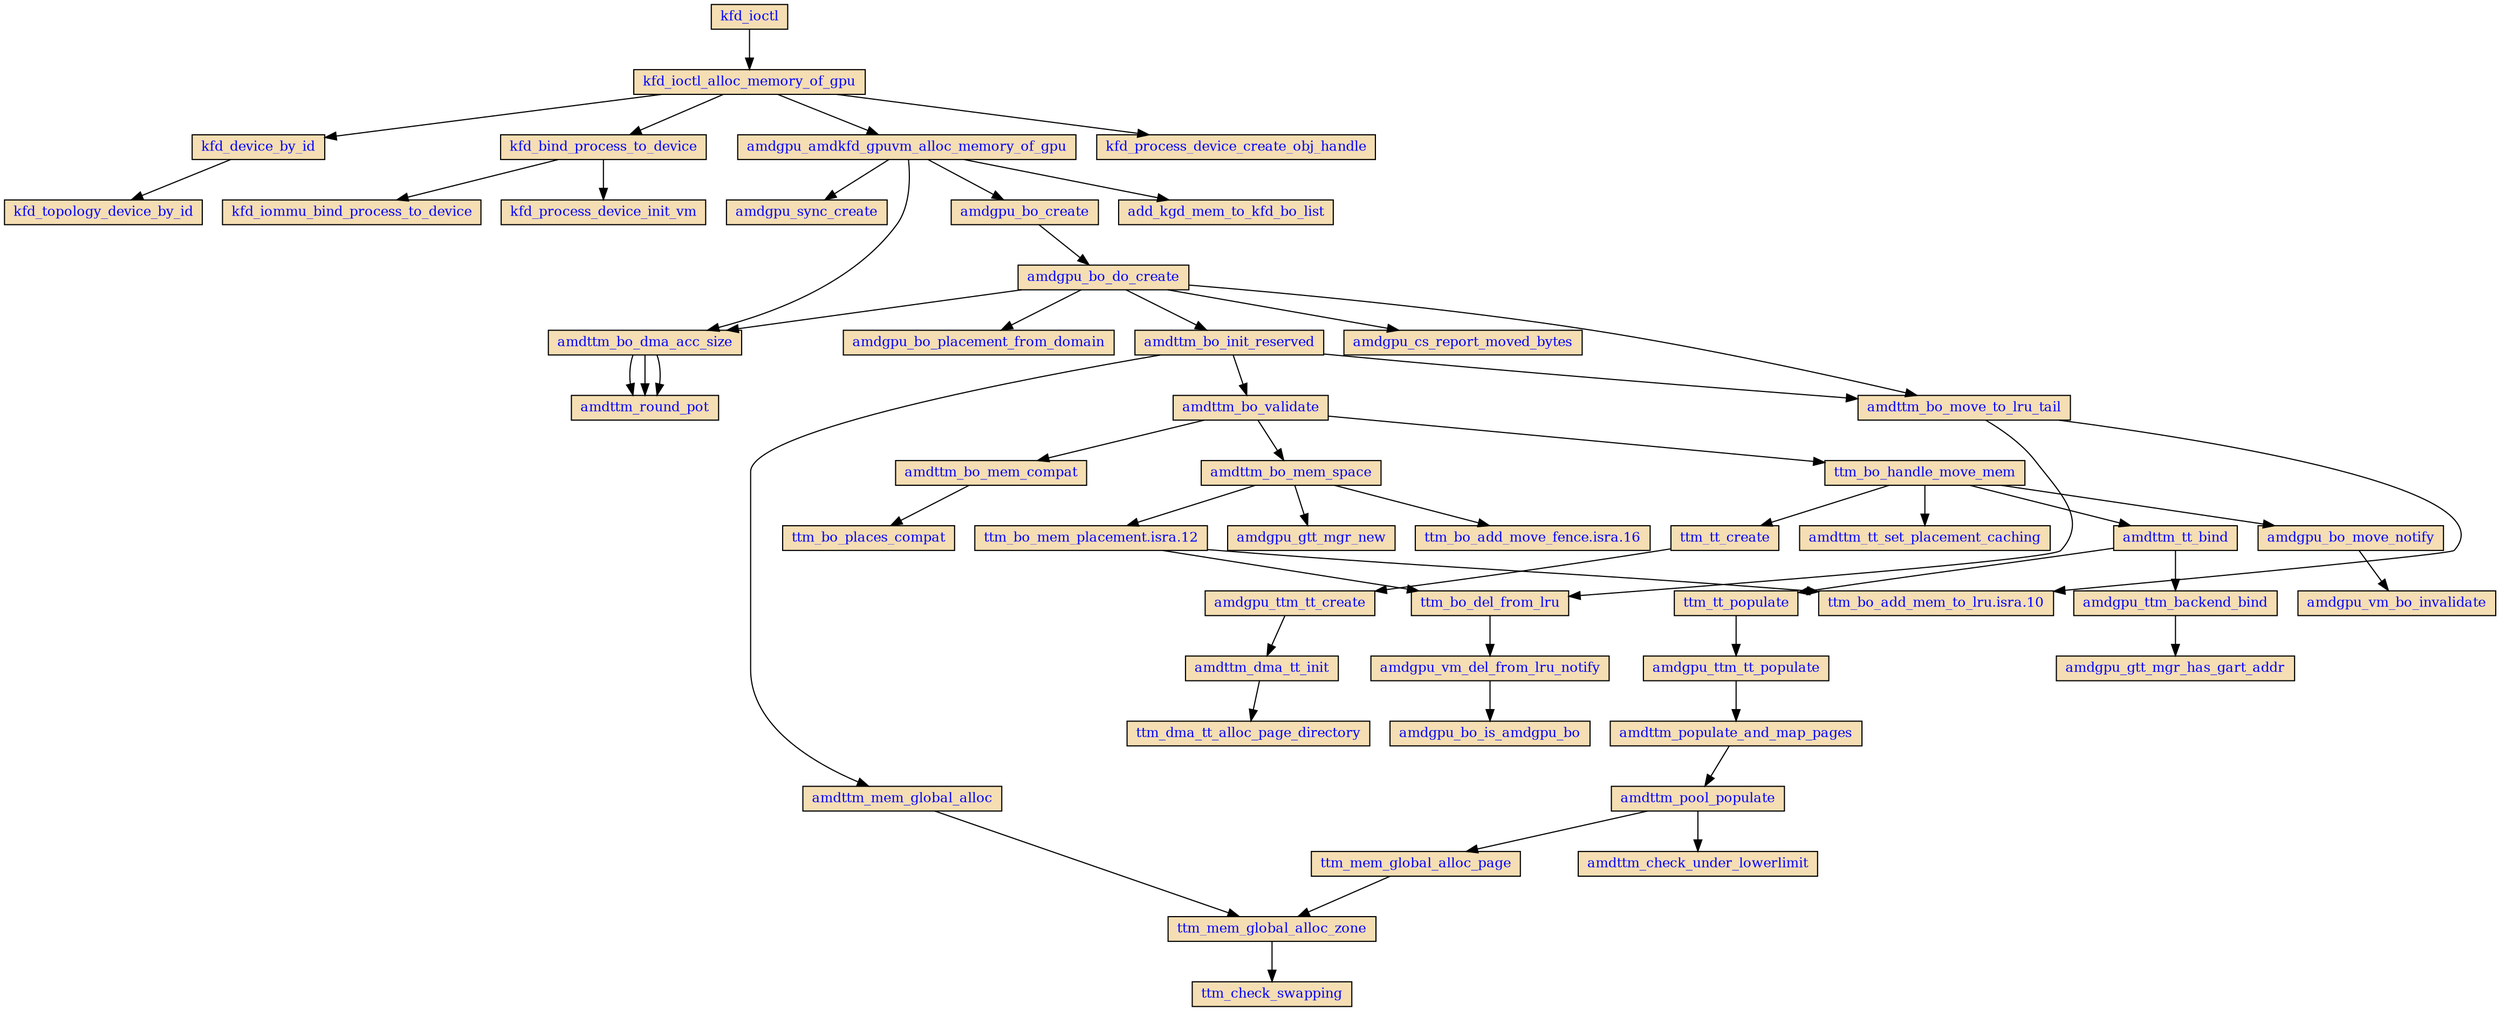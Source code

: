 digraph G{
	rankdir=TB;
	size="1920,1080"
	node [fontsize=12,fontcolor=blue,style=filled,fillcolor=Wheat,shape=box height=.3 ordering=out];
"kfd_ioctl" -> "kfd_ioctl_alloc_memory_of_gpu";
"kfd_ioctl_alloc_memory_of_gpu" -> "kfd_device_by_id";
"kfd_device_by_id" -> "kfd_topology_device_by_id";
"kfd_ioctl_alloc_memory_of_gpu" -> "kfd_bind_process_to_device";
"kfd_bind_process_to_device" -> "kfd_iommu_bind_process_to_device";
"kfd_bind_process_to_device" -> "kfd_process_device_init_vm";
"kfd_ioctl_alloc_memory_of_gpu" -> "amdgpu_amdkfd_gpuvm_alloc_memory_of_gpu";
"amdgpu_amdkfd_gpuvm_alloc_memory_of_gpu" -> "amdgpu_sync_create";
"amdgpu_amdkfd_gpuvm_alloc_memory_of_gpu" -> "amdttm_bo_dma_acc_size";
"amdttm_bo_dma_acc_size" -> "amdttm_round_pot";
"amdttm_bo_dma_acc_size" -> "amdttm_round_pot";
"amdttm_bo_dma_acc_size" -> "amdttm_round_pot";
"amdgpu_amdkfd_gpuvm_alloc_memory_of_gpu" -> "amdgpu_bo_create";
"amdgpu_bo_create" -> "amdgpu_bo_do_create";
"amdgpu_bo_do_create" -> "amdttm_bo_dma_acc_size";
"amdgpu_bo_do_create" -> "amdgpu_bo_placement_from_domain";
"amdgpu_bo_do_create" -> "amdttm_bo_init_reserved";
"amdttm_bo_init_reserved" -> "amdttm_mem_global_alloc";
"amdttm_mem_global_alloc" -> "ttm_mem_global_alloc_zone";
"ttm_mem_global_alloc_zone" -> "ttm_check_swapping";
"amdttm_bo_init_reserved" -> "amdttm_bo_validate";
"amdttm_bo_validate" -> "amdttm_bo_mem_compat";
"amdttm_bo_mem_compat" -> "ttm_bo_places_compat";
"amdttm_bo_validate" -> "amdttm_bo_mem_space";
"amdttm_bo_mem_space" -> "ttm_bo_mem_placement.isra.12";
"ttm_bo_mem_placement.isra.12" -> "ttm_bo_del_from_lru";
"ttm_bo_mem_placement.isra.12" -> "ttm_bo_add_mem_to_lru.isra.10";
"amdttm_bo_mem_space" -> "amdgpu_gtt_mgr_new";
"amdttm_bo_mem_space" -> "ttm_bo_add_move_fence.isra.16";
"amdttm_bo_validate" -> "ttm_bo_handle_move_mem";
"ttm_bo_handle_move_mem" -> "ttm_tt_create";
"ttm_tt_create" -> "amdgpu_ttm_tt_create";
"amdgpu_ttm_tt_create" -> "amdttm_dma_tt_init";
"amdttm_dma_tt_init" -> "ttm_dma_tt_alloc_page_directory";
"ttm_bo_handle_move_mem" -> "amdttm_tt_set_placement_caching";
"ttm_bo_handle_move_mem" -> "amdttm_tt_bind";
"amdttm_tt_bind" -> "ttm_tt_populate";
"ttm_tt_populate" -> "amdgpu_ttm_tt_populate";
"amdgpu_ttm_tt_populate" -> "amdttm_populate_and_map_pages";
"amdttm_populate_and_map_pages" -> "amdttm_pool_populate";
"amdttm_pool_populate" -> "amdttm_check_under_lowerlimit";
"amdttm_pool_populate" -> "ttm_mem_global_alloc_page";
"ttm_mem_global_alloc_page" -> "ttm_mem_global_alloc_zone";
"amdttm_tt_bind" -> "amdgpu_ttm_backend_bind";
"amdgpu_ttm_backend_bind" -> "amdgpu_gtt_mgr_has_gart_addr";
"ttm_bo_handle_move_mem" -> "amdgpu_bo_move_notify";
"amdgpu_bo_move_notify" -> "amdgpu_vm_bo_invalidate";
"amdttm_bo_init_reserved" -> "amdttm_bo_move_to_lru_tail";
"amdttm_bo_move_to_lru_tail" -> "ttm_bo_del_from_lru";
"ttm_bo_del_from_lru" -> "amdgpu_vm_del_from_lru_notify";
"amdgpu_vm_del_from_lru_notify" -> "amdgpu_bo_is_amdgpu_bo";
"amdttm_bo_move_to_lru_tail" -> "ttm_bo_add_mem_to_lru.isra.10";
"amdgpu_bo_do_create" -> "amdgpu_cs_report_moved_bytes";
"amdgpu_bo_do_create" -> "amdttm_bo_move_to_lru_tail";
"amdgpu_amdkfd_gpuvm_alloc_memory_of_gpu" -> "add_kgd_mem_to_kfd_bo_list";
"kfd_ioctl_alloc_memory_of_gpu" -> "kfd_process_device_create_obj_handle";
}
